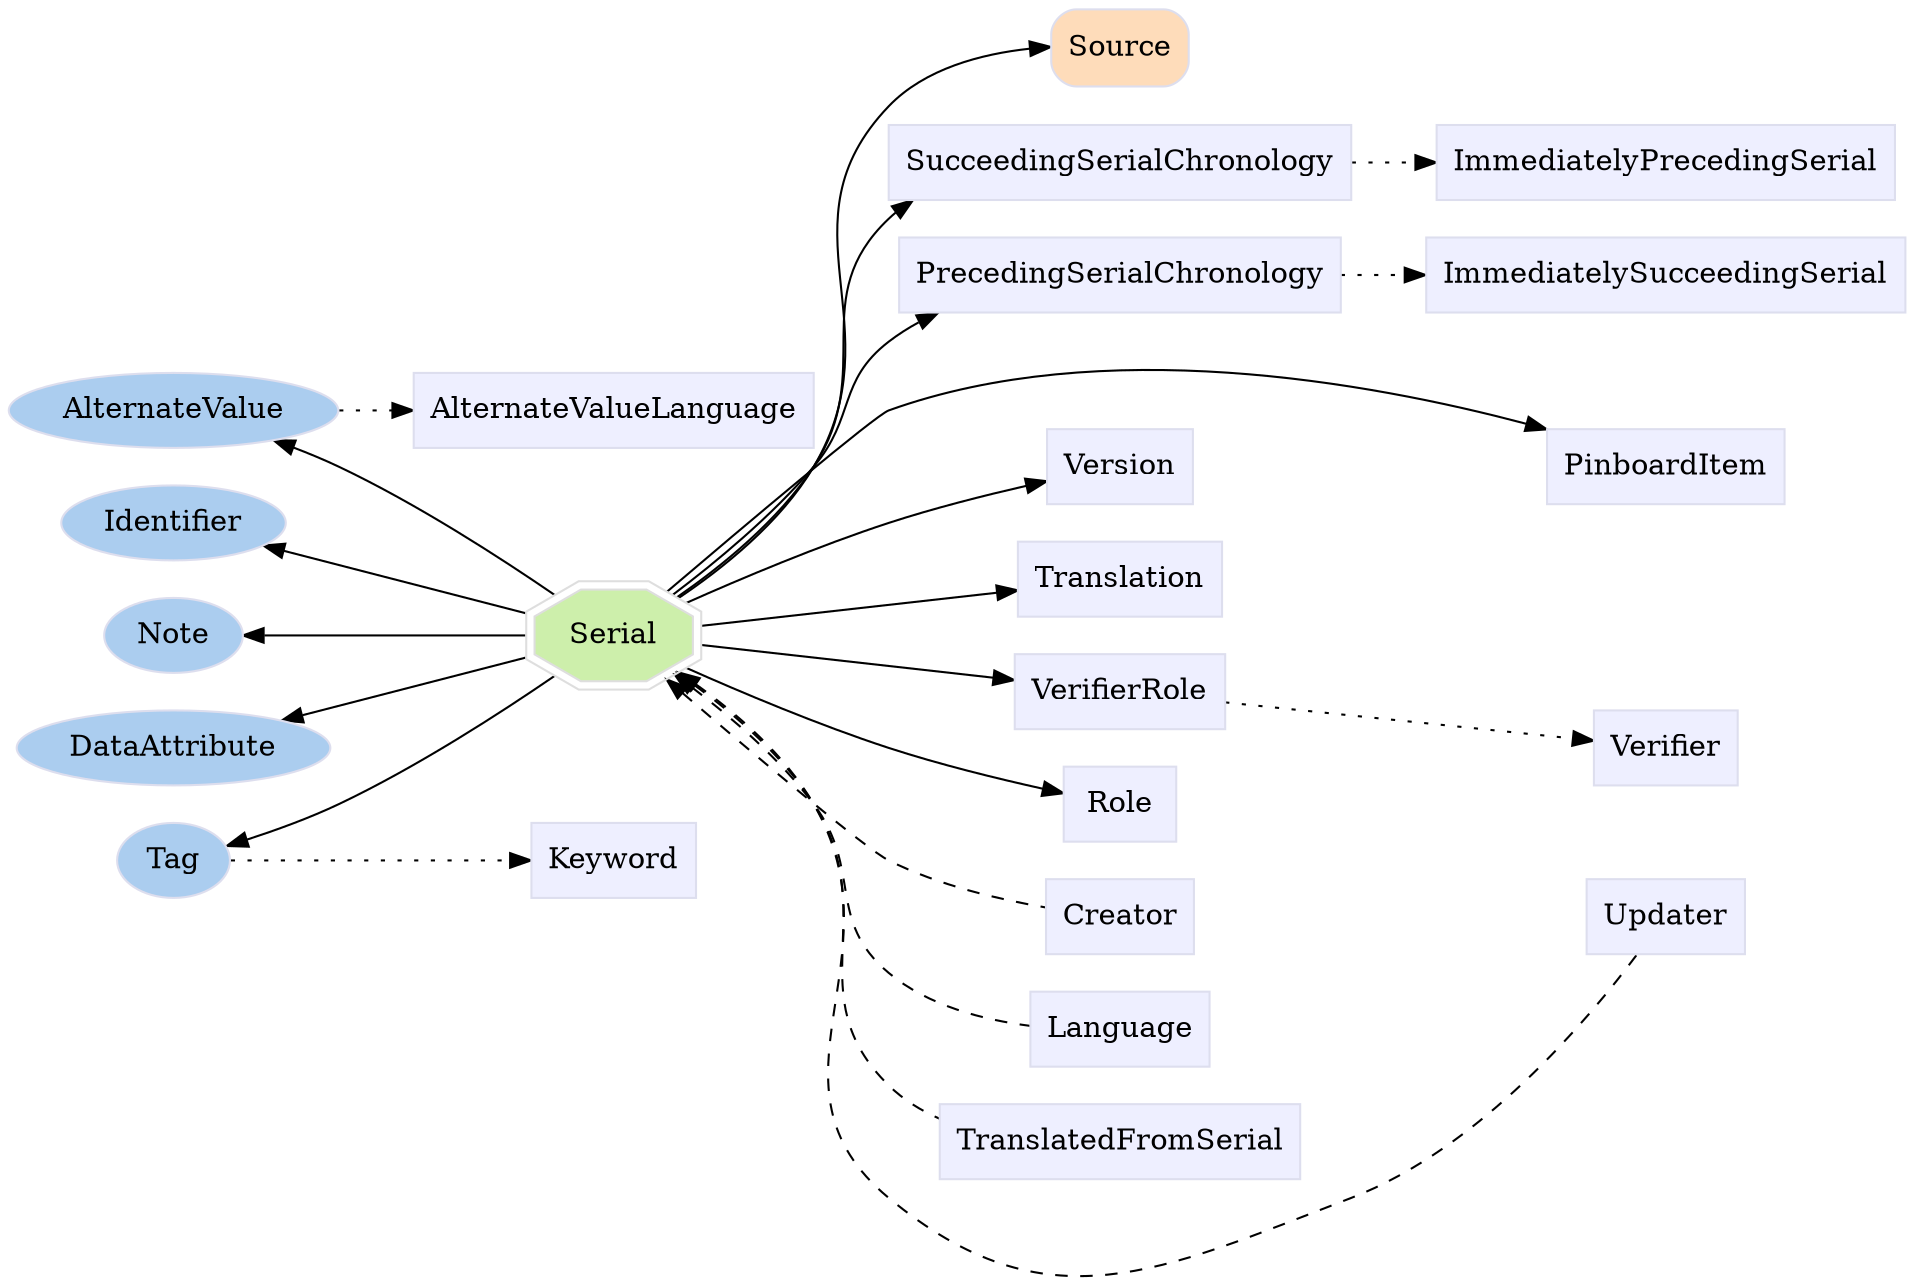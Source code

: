 digraph Serial {
	graph [bb="0,0,741.39,601.35",
		label="",
		outputorder=edgesfirst,
		rankdir=LR
	];
	node [label="\N"];
	subgraph annotator_cluster {
		graph [rank=min];
		AlternateValue	[color="#dddeee",
			fillcolor="#abcdef",
			group=annotator,
			height=0.5,
			href="/develop/Data/models.html#alternate-value",
			label=AlternateValue,
			pos="63.694,408.85",
			shape=oval,
			style=filled,
			target=_top,
			width=1.7693];
		DataAttribute	[color="#dddeee",
			fillcolor="#abcdef",
			group=annotator,
			height=0.5,
			href="/develop/Data/models.html#data-attribute",
			label=DataAttribute,
			pos="63.694,246.85",
			shape=oval,
			style=filled,
			target=_top,
			width=1.6429];
		Identifier	[color="#dddeee",
			fillcolor="#abcdef",
			group=annotator,
			height=0.5,
			href="/develop/Data/models.html#identifier",
			label=Identifier,
			pos="63.694,354.85",
			shape=oval,
			style=filled,
			target=_top,
			width=1.1916];
		Tag	[color="#dddeee",
			fillcolor="#abcdef",
			group=annotator,
			height=0.5,
			href="/develop/Data/models.html#tag",
			label=Tag,
			pos="63.694,192.85",
			shape=oval,
			style=filled,
			target=_top,
			width=0.75];
		Note	[color="#dddeee",
			fillcolor="#abcdef",
			group=annotator,
			height=0.5,
			href="/develop/Data/models.html#note",
			label=Note,
			pos="63.694,300.85",
			shape=oval,
			style=filled,
			target=_top,
			width=0.77632];
	}
	subgraph core {
		Source	[color="#dddeee",
			fillcolor="#fedcba",
			group=core,
			height=0.51389,
			href="/develop/Data/models.html#source",
			label=Source,
			pos="437.89,582.85",
			shape=Mrecord,
			style=filled,
			target=_top,
			width=0.75];
	}
	subgraph supporting {
		Serial	[color="#dedede",
			fillcolor="#cdefab",
			group=target,
			height=0.61111,
			href="/develop/Data/models.html#serial",
			label=Serial,
			pos="238.89,300.85",
			shape=doubleoctagon,
			style=filled,
			target=_top,
			width=1.0491];
		AlternateValueLanguage	[color="#dddeee",
			fillcolor="#eeefff",
			group=supporting,
			height=0.5,
			href="/develop/Data/models.html#alternate-value-language",
			label=AlternateValueLanguage,
			pos="238.89,408.85",
			shape=box,
			style=filled,
			target=_top,
			width=2.0972];
		SucceedingSerialChronology	[color="#dddeee",
			fillcolor="#eeefff",
			group=supporting,
			height=0.5,
			href="/develop/Data/models.html#succeeding-serial-chronology",
			label=SucceedingSerialChronology,
			pos="437.89,527.85",
			shape=box,
			style=filled,
			target=_top,
			width=2.4306];
		ImmediatelyPrecedingSerial	[color="#dddeee",
			fillcolor="#eeefff",
			group=supporting,
			height=0.5,
			href="/develop/Data/models.html#immediately-preceding-serial",
			label=ImmediatelyPrecedingSerial,
			pos="651.39,527.85",
			shape=box,
			style=filled,
			target=_top,
			width=2.3889];
		PrecedingSerialChronology	[color="#dddeee",
			fillcolor="#eeefff",
			group=supporting,
			height=0.5,
			href="/develop/Data/models.html#preceding-serial-chronology",
			label=PrecedingSerialChronology,
			pos="437.89,473.85",
			shape=box,
			style=filled,
			target=_top,
			width=2.3194];
		ImmediatelySucceedingSerial	[color="#dddeee",
			fillcolor="#eeefff",
			group=supporting,
			height=0.5,
			href="/develop/Data/models.html#immediately-succeeding-serial",
			label=ImmediatelySucceedingSerial,
			pos="651.39,473.85",
			shape=box,
			style=filled,
			target=_top,
			width=2.5];
		Keyword	[color="#dddeee",
			fillcolor="#eeefff",
			group=supporting,
			height=0.5,
			href="/develop/Data/models.html#keyword",
			label=Keyword,
			pos="238.89,192.85",
			shape=box,
			style=filled,
			target=_top,
			width=0.93056];
		PinboardItem	[color="#dddeee",
			fillcolor="#eeefff",
			group=supporting,
			height=0.5,
			href="/develop/Data/models.html#pinboard-item",
			label=PinboardItem,
			pos="651.39,381.85",
			shape=box,
			style=filled,
			target=_top,
			width=1.2639];
		Role	[color="#dddeee",
			fillcolor="#eeefff",
			group=supporting,
			height=0.5,
			href="/develop/Data/models.html#role",
			label=Role,
			pos="437.89,219.85",
			shape=box,
			style=filled,
			target=_top,
			width=0.75];
		Translation	[color="#dddeee",
			fillcolor="#eeefff",
			group=supporting,
			height=0.5,
			href="/develop/Data/models.html#translation",
			label=Translation,
			pos="437.89,327.85",
			shape=box,
			style=filled,
			target=_top,
			width=1.0833];
		VerifierRole	[color="#dddeee",
			fillcolor="#eeefff",
			group=supporting,
			height=0.5,
			href="/develop/Data/models.html#verifier-role",
			label=VerifierRole,
			pos="437.89,273.85",
			shape=box,
			style=filled,
			target=_top,
			width=1.1528];
		Verifier	[color="#dddeee",
			fillcolor="#eeefff",
			group=supporting,
			height=0.5,
			href="/develop/Data/models.html#verifier",
			label=Verifier,
			pos="651.39,246.85",
			shape=box,
			style=filled,
			target=_top,
			width=0.79167];
		Version	[color="#dddeee",
			fillcolor="#eeefff",
			group=supporting,
			height=0.5,
			href="/develop/Data/models.html#version",
			label=Version,
			pos="437.89,381.85",
			shape=box,
			style=filled,
			target=_top,
			width=0.80556];
		Creator	[color="#dddeee",
			fillcolor="#eeefff",
			group=supporting,
			height=0.5,
			href="/develop/Data/models.html#creator",
			label=Creator,
			pos="437.89,165.85",
			shape=box,
			style=filled,
			target=_top,
			width=0.79167];
		Language	[color="#dddeee",
			fillcolor="#eeefff",
			group=supporting,
			height=0.5,
			href="/develop/Data/models.html#language",
			label=Language,
			pos="437.89,111.85",
			shape=box,
			style=filled,
			target=_top,
			width=0.97222];
		TranslatedFromSerial	[color="#dddeee",
			fillcolor="#eeefff",
			group=supporting,
			height=0.5,
			href="/develop/Data/models.html#translated-from-serial",
			label=TranslatedFromSerial,
			pos="437.89,57.848",
			shape=box,
			style=filled,
			target=_top,
			width=1.875];
		Updater	[color="#dddeee",
			fillcolor="#eeefff",
			group=supporting,
			height=0.5,
			href="/develop/Data/models.html#updater",
			label=Updater,
			pos="651.39,165.85",
			shape=box,
			style=filled,
			target=_top,
			width=0.83333];
	}
	AlternateValue -> AlternateValueLanguage	[pos="e,163.14,408.85 127.71,408.85 135.98,408.85 144.57,408.85 153.13,408.85",
		style=dotted];
	Tag -> Keyword	[pos="e,205.11,192.85 90.999,192.85 118.58,192.85 162.36,192.85 194.96,192.85",
		style=dotted];
	Serial -> AlternateValue	[pos="e,102.17,394.35 216.46,318.83 194.89,336.37 160.22,363.07 127.39,381.85 122.31,384.75 116.87,387.54 111.38,390.15"];
	Serial -> DataAttribute	[pos="e,105.74,259.65 202.98,289.97 177.85,282.13 143.56,271.44 115.41,262.66"];
	Serial -> Identifier	[pos="e,98.499,344.31 202.98,311.73 175.62,320.26 137.4,332.18 108.08,341.32"];
	Serial -> Tag	[pos="e,87.632,201.28 216.46,282.86 194.89,265.33 160.22,238.63 127.39,219.85 117.9,214.42 107.11,209.4 97.185,205.19"];
	Serial -> Note	[pos="e,91.756,300.85 201.05,300.85 171.88,300.85 131.29,300.85 102,300.85"];
	Serial -> Source	[pos="e,410.83,581.23 261.93,318.81 278.9,333.86 301.56,356.86 314.39,381.85 350.26,451.71 297.93,496.4 350.39,554.85 363.17,569.09 383.24,\
576.12 400.83,579.58"];
	Serial -> SucceedingSerialChronology	[pos="e,361.44,509.71 261.33,319.13 277.97,334.37 300.47,357.46 314.39,381.85 341.78,429.84 311.49,461.61 350.39,500.85 351.32,501.79 \
352.29,502.7 353.29,503.58"];
	Serial -> PrecedingSerialChronology	[pos="e,372.74,455.83 259.44,319.84 275.2,335.67 297.46,359.2 314.39,381.85 333.01,406.75 326.45,422 350.39,441.85 354.44,445.21 358.89,\
448.24 363.55,450.96"];
	Serial -> PinboardItem	[pos="e,605.78,398.29 257.41,321.34 282.48,350.05 328.03,399.74 350.39,408.85 431.29,441.82 534.36,420.26 596.22,401.3"];
	Serial -> Role	[pos="e,410.79,226.87 267.52,285.89 289.55,274.31 321.42,258.37 350.39,246.85 366.7,240.36 385.22,234.4 400.93,229.74"];
	Serial -> Translation	[pos="e,398.81,322.63 276.48,305.86 308.04,310.19 353.87,316.47 388.46,321.21"];
	Serial -> VerifierRole	[pos="e,396.07,279.44 276.48,295.83 307.24,291.62 351.54,285.55 385.79,280.85"];
	Serial -> Version	[pos="e,408.86,374.27 267.52,315.81 289.55,327.38 321.42,343.33 350.39,354.85 366.1,361.1 383.86,366.86 399.18,371.44"];
	Serial -> Creator	[dir=back,
		pos="s,258.27,280.75 265.31,273.2 291.65,245.08 331.55,204.1 350.39,192.85 368.49,182.04 391.34,175.15 409.01,171.04",
		style=dashed];
	Serial -> Language	[dir=back,
		pos="s,260.52,282.07 268.09,274.67 283.16,259.65 301.26,239.84 314.39,219.85 336.01,186.92 320.97,165.05 350.39,138.85 364.84,125.98 \
385.37,119.24 402.81,115.72",
		style=dashed];
	Serial -> TranslatedFromSerial	[dir=back,
		pos="s,261.55,282.69 268.93,275.84 284.48,261.01 302.77,241.01 314.39,219.85 344.27,165.42 307.41,129.67 350.39,84.848 355.94,79.057 \
362.72,74.502 370,70.92",
		style=dashed];
	Serial -> Updater	[dir=back,
		pos="s,262.04,282.95 269.52,276.15 285.26,261.42 303.55,241.41 314.39,219.85 352.8,143.45 284.51,85.364 350.39,30.848 410.31,-18.737 \
454.12,-0.29138 525.39,30.848 580.42,54.891 622.04,116.43 640.26,147.42",
		style=dashed];
	SucceedingSerialChronology -> ImmediatelyPrecedingSerial	[pos="e,565.26,527.85 525.52,527.85 535.26,527.85 545.22,527.85 555.06,527.85",
		style=dotted];
	PrecedingSerialChronology -> ImmediatelySucceedingSerial	[pos="e,561.12,473.85 521.57,473.85 531.2,473.85 541.1,473.85 550.93,473.85",
		style=dotted];
	Role -> Verifier	[pos="e,622.69,243.31 465.25,223.21 502.38,227.95 570.3,236.62 612.74,242.04",
		style=invis];
	VerifierRole -> Verifier	[pos="e,622.86,250.36 479.67,268.64 518.18,263.73 575.46,256.41 612.87,251.64",
		style=dotted];
	Version -> PinboardItem	[pos="e,605.54,381.85 466.97,381.85 499.6,381.85 554.22,381.85 595.39,381.85",
		style=invis];
	Creator -> Updater	[pos="e,621.38,165.85 466.54,165.85 503.49,165.85 569.2,165.85 611.23,165.85",
		style=invis];
}
